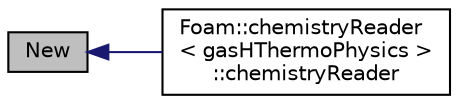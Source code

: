 digraph "New"
{
  bgcolor="transparent";
  edge [fontname="Helvetica",fontsize="10",labelfontname="Helvetica",labelfontsize="10"];
  node [fontname="Helvetica",fontsize="10",shape=record];
  rankdir="LR";
  Node1 [label="New",height=0.2,width=0.4,color="black", fillcolor="grey75", style="filled", fontcolor="black"];
  Node1 -> Node2 [dir="back",color="midnightblue",fontsize="10",style="solid",fontname="Helvetica"];
  Node2 [label="Foam::chemistryReader\l\< gasHThermoPhysics \>\l::chemistryReader",height=0.2,width=0.4,color="black",URL="$a00262.html#aff53c56f3f4d9ceabcc47c00c56bc541",tooltip="Construct null. "];
}
